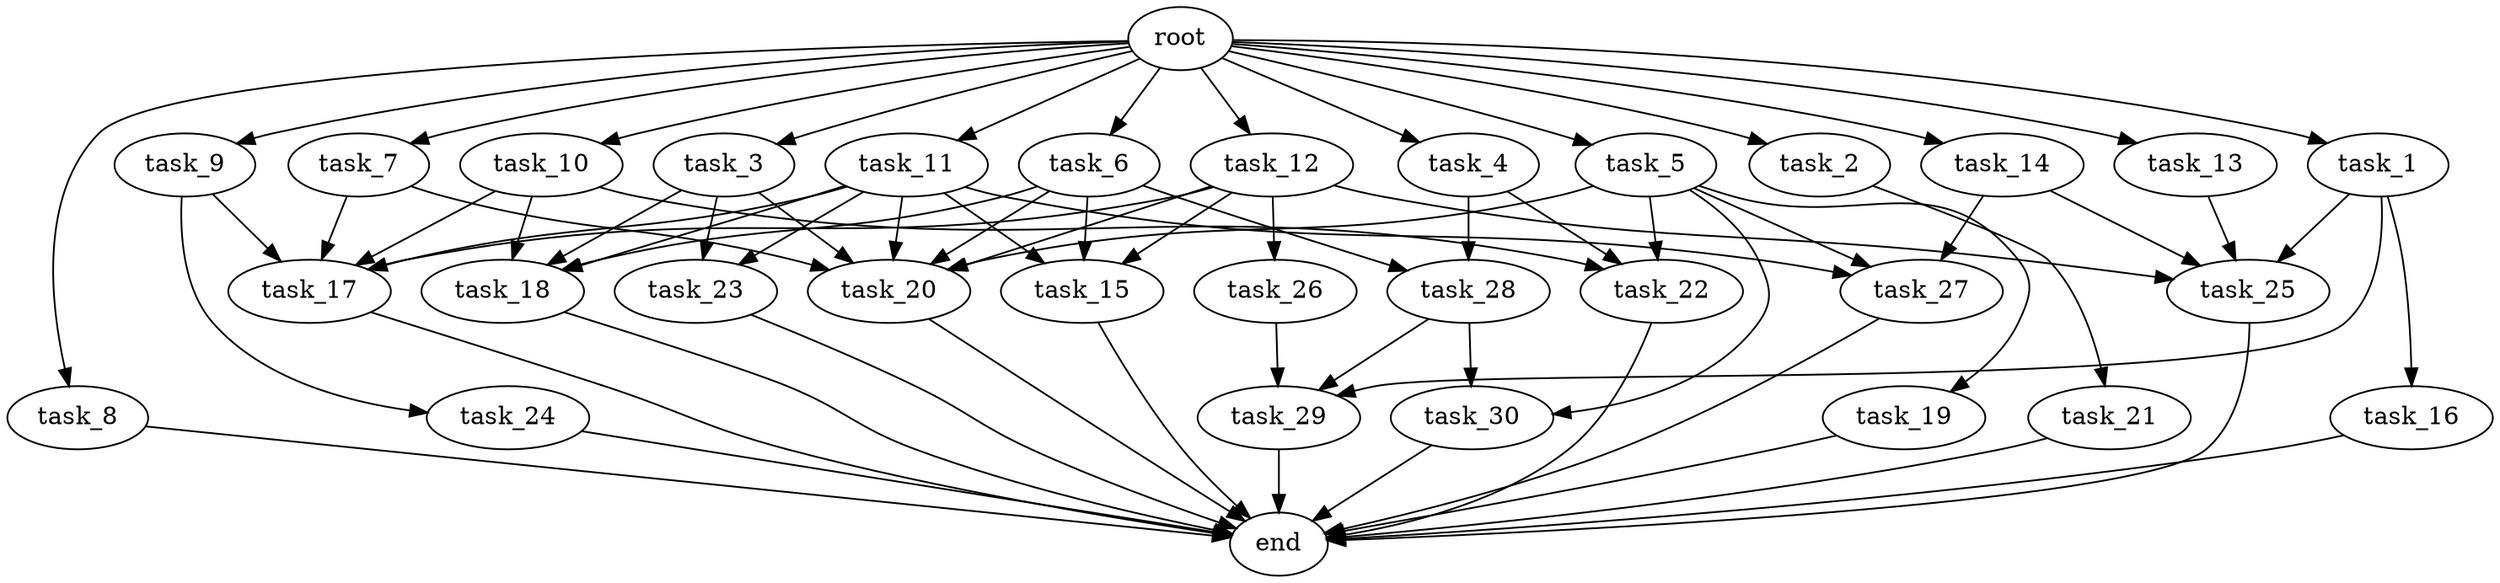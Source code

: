 digraph G {
  root [size="0.000000e+00"];
  task_1 [size="4.290545e+09"];
  task_2 [size="1.219352e+09"];
  task_3 [size="1.295151e+09"];
  task_4 [size="2.819689e+09"];
  task_5 [size="7.247843e+09"];
  task_6 [size="8.071436e+09"];
  task_7 [size="8.641111e+09"];
  task_8 [size="3.696306e+09"];
  task_9 [size="9.704337e+09"];
  task_10 [size="6.321868e+08"];
  task_11 [size="4.471335e+09"];
  task_12 [size="4.170589e+09"];
  task_13 [size="2.095350e+09"];
  task_14 [size="3.262680e+09"];
  task_15 [size="2.335150e+09"];
  task_16 [size="8.718866e+09"];
  task_17 [size="3.126058e+09"];
  task_18 [size="9.157463e+09"];
  task_19 [size="9.725306e+09"];
  task_20 [size="7.868275e+09"];
  task_21 [size="5.550402e+09"];
  task_22 [size="5.772621e+09"];
  task_23 [size="3.311276e+09"];
  task_24 [size="1.944583e+09"];
  task_25 [size="1.272201e+09"];
  task_26 [size="3.219006e+09"];
  task_27 [size="6.327185e+09"];
  task_28 [size="9.711386e+09"];
  task_29 [size="2.290038e+09"];
  task_30 [size="5.928755e+09"];
  end [size="0.000000e+00"];

  root -> task_1 [size="1.000000e-12"];
  root -> task_2 [size="1.000000e-12"];
  root -> task_3 [size="1.000000e-12"];
  root -> task_4 [size="1.000000e-12"];
  root -> task_5 [size="1.000000e-12"];
  root -> task_6 [size="1.000000e-12"];
  root -> task_7 [size="1.000000e-12"];
  root -> task_8 [size="1.000000e-12"];
  root -> task_9 [size="1.000000e-12"];
  root -> task_10 [size="1.000000e-12"];
  root -> task_11 [size="1.000000e-12"];
  root -> task_12 [size="1.000000e-12"];
  root -> task_13 [size="1.000000e-12"];
  root -> task_14 [size="1.000000e-12"];
  task_1 -> task_16 [size="8.718866e+08"];
  task_1 -> task_25 [size="3.180503e+07"];
  task_1 -> task_29 [size="7.633460e+07"];
  task_2 -> task_21 [size="5.550402e+08"];
  task_3 -> task_18 [size="2.289366e+08"];
  task_3 -> task_20 [size="1.311379e+08"];
  task_3 -> task_23 [size="1.655638e+08"];
  task_4 -> task_22 [size="1.924207e+08"];
  task_4 -> task_28 [size="4.855693e+08"];
  task_5 -> task_19 [size="9.725306e+08"];
  task_5 -> task_20 [size="1.311379e+08"];
  task_5 -> task_22 [size="1.924207e+08"];
  task_5 -> task_27 [size="2.109062e+08"];
  task_5 -> task_30 [size="2.964377e+08"];
  task_6 -> task_15 [size="7.783834e+07"];
  task_6 -> task_18 [size="2.289366e+08"];
  task_6 -> task_20 [size="1.311379e+08"];
  task_6 -> task_28 [size="4.855693e+08"];
  task_7 -> task_17 [size="6.252116e+07"];
  task_7 -> task_20 [size="1.311379e+08"];
  task_8 -> end [size="1.000000e-12"];
  task_9 -> task_17 [size="6.252116e+07"];
  task_9 -> task_24 [size="1.944583e+08"];
  task_10 -> task_17 [size="6.252116e+07"];
  task_10 -> task_18 [size="2.289366e+08"];
  task_10 -> task_22 [size="1.924207e+08"];
  task_11 -> task_15 [size="7.783834e+07"];
  task_11 -> task_17 [size="6.252116e+07"];
  task_11 -> task_18 [size="2.289366e+08"];
  task_11 -> task_20 [size="1.311379e+08"];
  task_11 -> task_23 [size="1.655638e+08"];
  task_11 -> task_27 [size="2.109062e+08"];
  task_12 -> task_15 [size="7.783834e+07"];
  task_12 -> task_17 [size="6.252116e+07"];
  task_12 -> task_20 [size="1.311379e+08"];
  task_12 -> task_25 [size="3.180503e+07"];
  task_12 -> task_26 [size="3.219006e+08"];
  task_13 -> task_25 [size="3.180503e+07"];
  task_14 -> task_25 [size="3.180503e+07"];
  task_14 -> task_27 [size="2.109062e+08"];
  task_15 -> end [size="1.000000e-12"];
  task_16 -> end [size="1.000000e-12"];
  task_17 -> end [size="1.000000e-12"];
  task_18 -> end [size="1.000000e-12"];
  task_19 -> end [size="1.000000e-12"];
  task_20 -> end [size="1.000000e-12"];
  task_21 -> end [size="1.000000e-12"];
  task_22 -> end [size="1.000000e-12"];
  task_23 -> end [size="1.000000e-12"];
  task_24 -> end [size="1.000000e-12"];
  task_25 -> end [size="1.000000e-12"];
  task_26 -> task_29 [size="7.633460e+07"];
  task_27 -> end [size="1.000000e-12"];
  task_28 -> task_29 [size="7.633460e+07"];
  task_28 -> task_30 [size="2.964377e+08"];
  task_29 -> end [size="1.000000e-12"];
  task_30 -> end [size="1.000000e-12"];
}
